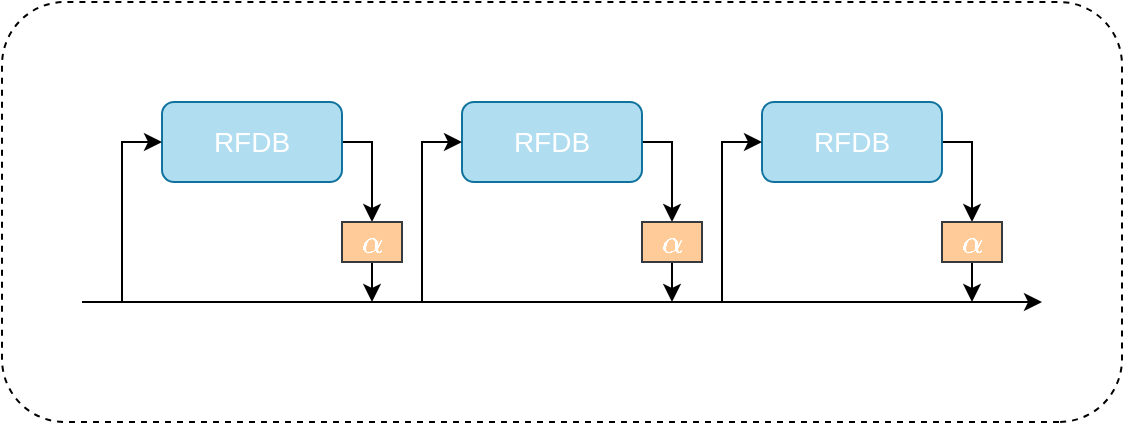 <mxfile version="20.0.3" type="github">
  <diagram id="fFO03emj91WZiigiMA-z" name="第 1 页">
    <mxGraphModel dx="731" dy="397" grid="1" gridSize="10" guides="1" tooltips="1" connect="1" arrows="1" fold="1" page="1" pageScale="1" pageWidth="827" pageHeight="1169" math="1" shadow="0">
      <root>
        <mxCell id="0" />
        <mxCell id="1" parent="0" />
        <mxCell id="MKG76FOPYPv3-6Rtzddx-26" value="" style="rounded=1;whiteSpace=wrap;html=1;dashed=1;flipH=1;flipV=1;labelBackgroundColor=none;" vertex="1" parent="1">
          <mxGeometry x="40" y="90" width="560" height="210" as="geometry" />
        </mxCell>
        <mxCell id="MKG76FOPYPv3-6Rtzddx-1" value="" style="endArrow=classic;html=1;rounded=0;" edge="1" parent="1">
          <mxGeometry width="50" height="50" relative="1" as="geometry">
            <mxPoint x="80" y="240" as="sourcePoint" />
            <mxPoint x="560" y="240" as="targetPoint" />
          </mxGeometry>
        </mxCell>
        <mxCell id="MKG76FOPYPv3-6Rtzddx-13" style="edgeStyle=orthogonalEdgeStyle;rounded=0;orthogonalLoop=1;jettySize=auto;html=1;exitX=1;exitY=0.5;exitDx=0;exitDy=0;" edge="1" parent="1" source="MKG76FOPYPv3-6Rtzddx-2" target="MKG76FOPYPv3-6Rtzddx-11">
          <mxGeometry relative="1" as="geometry">
            <Array as="points">
              <mxPoint x="225" y="160" />
            </Array>
          </mxGeometry>
        </mxCell>
        <mxCell id="MKG76FOPYPv3-6Rtzddx-2" value="&lt;font color=&quot;#ffffff&quot; style=&quot;font-size: 14px;&quot;&gt;RFDB&lt;/font&gt;" style="rounded=1;whiteSpace=wrap;html=1;fillColor=#b1ddf0;strokeColor=#10739e;fontSize=14;" vertex="1" parent="1">
          <mxGeometry x="120" y="140" width="90" height="40" as="geometry" />
        </mxCell>
        <mxCell id="MKG76FOPYPv3-6Rtzddx-17" style="edgeStyle=orthogonalEdgeStyle;rounded=0;orthogonalLoop=1;jettySize=auto;html=1;entryX=0.5;entryY=0;entryDx=0;entryDy=0;" edge="1" parent="1" source="MKG76FOPYPv3-6Rtzddx-3" target="MKG76FOPYPv3-6Rtzddx-16">
          <mxGeometry relative="1" as="geometry">
            <Array as="points">
              <mxPoint x="375" y="160" />
            </Array>
          </mxGeometry>
        </mxCell>
        <mxCell id="MKG76FOPYPv3-6Rtzddx-3" value="&lt;font color=&quot;#ffffff&quot; style=&quot;font-size: 14px;&quot;&gt;RFDB&lt;/font&gt;" style="rounded=1;whiteSpace=wrap;html=1;fillColor=#b1ddf0;strokeColor=#10739e;fontSize=14;" vertex="1" parent="1">
          <mxGeometry x="270" y="140" width="90" height="40" as="geometry" />
        </mxCell>
        <mxCell id="MKG76FOPYPv3-6Rtzddx-19" style="edgeStyle=orthogonalEdgeStyle;rounded=0;orthogonalLoop=1;jettySize=auto;html=1;entryX=0.5;entryY=0;entryDx=0;entryDy=0;" edge="1" parent="1" source="MKG76FOPYPv3-6Rtzddx-5" target="MKG76FOPYPv3-6Rtzddx-15">
          <mxGeometry relative="1" as="geometry">
            <Array as="points">
              <mxPoint x="525" y="160" />
            </Array>
          </mxGeometry>
        </mxCell>
        <mxCell id="MKG76FOPYPv3-6Rtzddx-5" value="&lt;font color=&quot;#ffffff&quot; style=&quot;font-size: 14px;&quot;&gt;RFDB&lt;/font&gt;" style="rounded=1;whiteSpace=wrap;html=1;fillColor=#b1ddf0;strokeColor=#10739e;fontSize=14;" vertex="1" parent="1">
          <mxGeometry x="420" y="140" width="90" height="40" as="geometry" />
        </mxCell>
        <mxCell id="MKG76FOPYPv3-6Rtzddx-6" value="" style="endArrow=classic;html=1;rounded=0;entryX=0;entryY=0.5;entryDx=0;entryDy=0;" edge="1" parent="1" target="MKG76FOPYPv3-6Rtzddx-2">
          <mxGeometry width="50" height="50" relative="1" as="geometry">
            <mxPoint x="100" y="240" as="sourcePoint" />
            <mxPoint x="100" y="160" as="targetPoint" />
            <Array as="points">
              <mxPoint x="100" y="160" />
            </Array>
          </mxGeometry>
        </mxCell>
        <mxCell id="MKG76FOPYPv3-6Rtzddx-14" style="edgeStyle=orthogonalEdgeStyle;rounded=0;orthogonalLoop=1;jettySize=auto;html=1;" edge="1" parent="1" source="MKG76FOPYPv3-6Rtzddx-11">
          <mxGeometry relative="1" as="geometry">
            <mxPoint x="225" y="240" as="targetPoint" />
          </mxGeometry>
        </mxCell>
        <mxCell id="MKG76FOPYPv3-6Rtzddx-11" value="&lt;font color=&quot;#ffffff&quot;&gt;$$\alpha$$&lt;/font&gt;" style="rounded=1;whiteSpace=wrap;html=1;fillColor=#ffcc99;strokeColor=#36393d;fontSize=14;arcSize=0;" vertex="1" parent="1">
          <mxGeometry x="210" y="200" width="30" height="20" as="geometry" />
        </mxCell>
        <mxCell id="MKG76FOPYPv3-6Rtzddx-20" style="edgeStyle=orthogonalEdgeStyle;rounded=0;orthogonalLoop=1;jettySize=auto;html=1;exitX=0.5;exitY=1;exitDx=0;exitDy=0;" edge="1" parent="1" source="MKG76FOPYPv3-6Rtzddx-15">
          <mxGeometry relative="1" as="geometry">
            <mxPoint x="525" y="240" as="targetPoint" />
          </mxGeometry>
        </mxCell>
        <mxCell id="MKG76FOPYPv3-6Rtzddx-15" value="&lt;font color=&quot;#ffffff&quot;&gt;$$\alpha$$&lt;/font&gt;" style="rounded=1;whiteSpace=wrap;html=1;fillColor=#ffcc99;strokeColor=#36393d;fontSize=14;arcSize=0;" vertex="1" parent="1">
          <mxGeometry x="510" y="200" width="30" height="20" as="geometry" />
        </mxCell>
        <mxCell id="MKG76FOPYPv3-6Rtzddx-18" style="edgeStyle=orthogonalEdgeStyle;rounded=0;orthogonalLoop=1;jettySize=auto;html=1;" edge="1" parent="1" source="MKG76FOPYPv3-6Rtzddx-16">
          <mxGeometry relative="1" as="geometry">
            <mxPoint x="375" y="240" as="targetPoint" />
          </mxGeometry>
        </mxCell>
        <mxCell id="MKG76FOPYPv3-6Rtzddx-16" value="&lt;font color=&quot;#ffffff&quot;&gt;$$\alpha$$&lt;/font&gt;" style="rounded=1;whiteSpace=wrap;html=1;fillColor=#ffcc99;strokeColor=#36393d;fontSize=14;arcSize=0;" vertex="1" parent="1">
          <mxGeometry x="360" y="200" width="30" height="20" as="geometry" />
        </mxCell>
        <mxCell id="MKG76FOPYPv3-6Rtzddx-24" value="" style="endArrow=classic;html=1;rounded=0;entryX=0;entryY=0.5;entryDx=0;entryDy=0;" edge="1" parent="1" target="MKG76FOPYPv3-6Rtzddx-3">
          <mxGeometry width="50" height="50" relative="1" as="geometry">
            <mxPoint x="250" y="240" as="sourcePoint" />
            <mxPoint x="290" y="290" as="targetPoint" />
            <Array as="points">
              <mxPoint x="250" y="160" />
            </Array>
          </mxGeometry>
        </mxCell>
        <mxCell id="MKG76FOPYPv3-6Rtzddx-25" value="" style="endArrow=classic;html=1;rounded=0;entryX=0;entryY=0.5;entryDx=0;entryDy=0;" edge="1" parent="1" target="MKG76FOPYPv3-6Rtzddx-5">
          <mxGeometry width="50" height="50" relative="1" as="geometry">
            <mxPoint x="400" y="240" as="sourcePoint" />
            <mxPoint x="480" y="260" as="targetPoint" />
            <Array as="points">
              <mxPoint x="400" y="160" />
            </Array>
          </mxGeometry>
        </mxCell>
      </root>
    </mxGraphModel>
  </diagram>
</mxfile>
